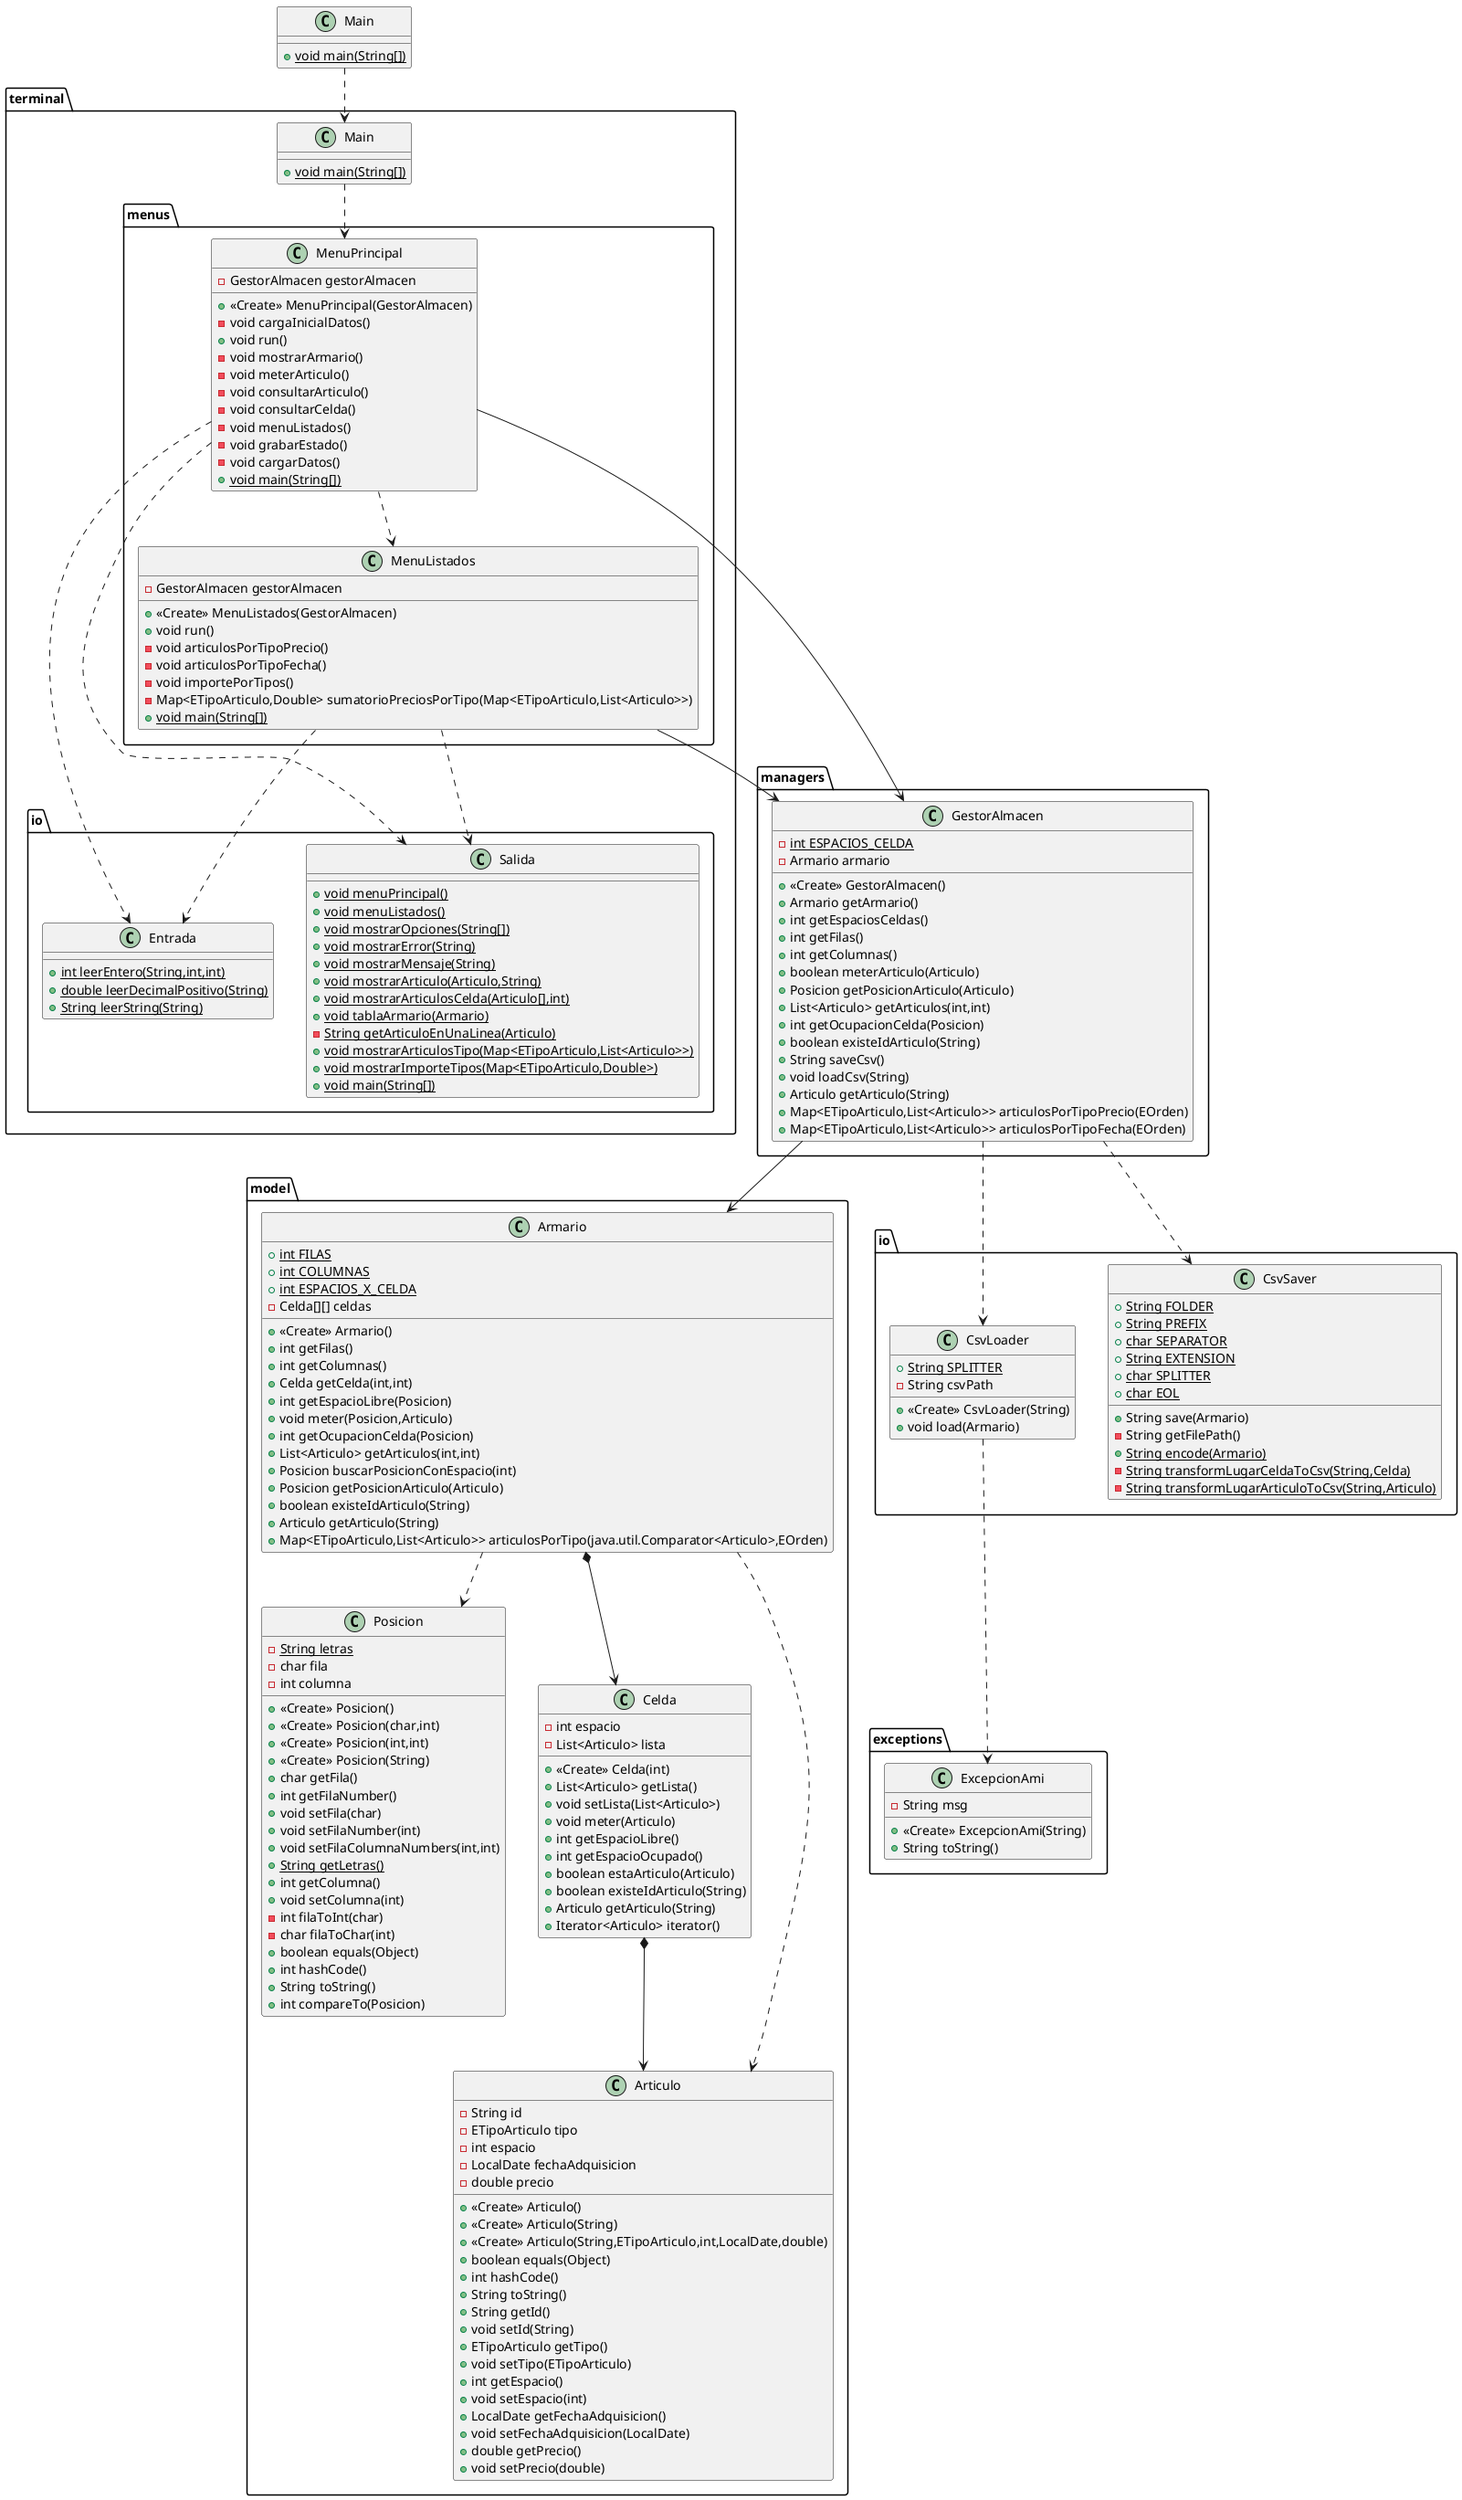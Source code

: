 @startuml
class terminal.io.Entrada {
+ {static} int leerEntero(String,int,int)
+ {static} double leerDecimalPositivo(String)
+ {static} String leerString(String)
}
class terminal.Main {
+ {static} void main(String[])
}
class io.CsvSaver {
+ {static} String FOLDER
+ {static} String PREFIX
+ {static} char SEPARATOR
+ {static} String EXTENSION
+ {static} char SPLITTER
+ {static} char EOL
+ String save(Armario)
- String getFilePath()
+ {static} String encode(Armario)
- {static} String transformLugarCeldaToCsv(String,Celda)
- {static} String transformLugarArticuloToCsv(String,Articulo)
}
class model.Celda {
- int espacio
- List<Articulo> lista
+ <<Create>> Celda(int)
+ List<Articulo> getLista()
+ void setLista(List<Articulo>)
+ void meter(Articulo)
+ int getEspacioLibre()
+ int getEspacioOcupado()
+ boolean estaArticulo(Articulo)
+ boolean existeIdArticulo(String)
+ Articulo getArticulo(String)
+ Iterator<Articulo> iterator()
}
class terminal.menus.MenuPrincipal {
- GestorAlmacen gestorAlmacen
+ <<Create>> MenuPrincipal(GestorAlmacen)
- void cargaInicialDatos()
+ void run()
- void mostrarArmario()
- void meterArticulo()
- void consultarArticulo()
- void consultarCelda()
- void menuListados()
- void grabarEstado()
- void cargarDatos()
+ {static} void main(String[])
}
class exceptions.ExcepcionAmi {
- String msg
+ <<Create>> ExcepcionAmi(String)
+ String toString()
}
class model.Articulo {
- String id
- ETipoArticulo tipo
- int espacio
- LocalDate fechaAdquisicion
- double precio
+ <<Create>> Articulo()
+ <<Create>> Articulo(String)
+ <<Create>> Articulo(String,ETipoArticulo,int,LocalDate,double)
+ boolean equals(Object)
+ int hashCode()
+ String toString()
+ String getId()
+ void setId(String)
+ ETipoArticulo getTipo()
+ void setTipo(ETipoArticulo)
+ int getEspacio()
+ void setEspacio(int)
+ LocalDate getFechaAdquisicion()
+ void setFechaAdquisicion(LocalDate)
+ double getPrecio()
+ void setPrecio(double)
}
class model.Posicion {
- {static} String letras
- char fila
- int columna
+ <<Create>> Posicion()
+ <<Create>> Posicion(char,int)
+ <<Create>> Posicion(int,int)
+ <<Create>> Posicion(String)
+ char getFila()
+ int getFilaNumber()
+ void setFila(char)
+ void setFilaNumber(int)
+ void setFilaColumnaNumbers(int,int)
+ {static} String getLetras()
+ int getColumna()
+ void setColumna(int)
- int filaToInt(char)
- char filaToChar(int)
+ boolean equals(Object)
+ int hashCode()
+ String toString()
+ int compareTo(Posicion)
}
class managers.GestorAlmacen {
- {static} int ESPACIOS_CELDA
- Armario armario
+ <<Create>> GestorAlmacen()
+ Armario getArmario()
+ int getEspaciosCeldas()
+ int getFilas()
+ int getColumnas()
+ boolean meterArticulo(Articulo)
+ Posicion getPosicionArticulo(Articulo)
+ List<Articulo> getArticulos(int,int)
+ int getOcupacionCelda(Posicion)
+ boolean existeIdArticulo(String)
+ String saveCsv()
+ void loadCsv(String)
+ Articulo getArticulo(String)
+ Map<ETipoArticulo,List<Articulo>> articulosPorTipoPrecio(EOrden)
+ Map<ETipoArticulo,List<Articulo>> articulosPorTipoFecha(EOrden)
}
class io.CsvLoader {
+ {static} String SPLITTER
- String csvPath
+ <<Create>> CsvLoader(String)
+ void load(Armario)
}
class Main {
+ {static} void main(String[])
}
class terminal.io.Salida {
+ {static} void menuPrincipal()
+ {static} void menuListados()
+ {static} void mostrarOpciones(String[])
+ {static} void mostrarError(String)
+ {static} void mostrarMensaje(String)
+ {static} void mostrarArticulo(Articulo,String)
+ {static} void mostrarArticulosCelda(Articulo[],int)
+ {static} void tablaArmario(Armario)
- {static} String getArticuloEnUnaLinea(Articulo)
+ {static} void mostrarArticulosTipo(Map<ETipoArticulo,List<Articulo>>)
+ {static} void mostrarImporteTipos(Map<ETipoArticulo,Double>)
+ {static} void main(String[])
}
class terminal.menus.MenuListados {
- GestorAlmacen gestorAlmacen
+ <<Create>> MenuListados(GestorAlmacen)
+ void run()
- void articulosPorTipoPrecio()
- void articulosPorTipoFecha()
- void importePorTipos()
- Map<ETipoArticulo,Double> sumatorioPreciosPorTipo(Map<ETipoArticulo,List<Articulo>>)
+ {static} void main(String[])
}
class model.Armario {
+ {static} int FILAS
+ {static} int COLUMNAS
+ {static} int ESPACIOS_X_CELDA
- Celda[][] celdas
+ <<Create>> Armario()
+ int getFilas()
+ int getColumnas()
+ Celda getCelda(int,int)
+ int getEspacioLibre(Posicion)
+ void meter(Posicion,Articulo)
+ int getOcupacionCelda(Posicion)
+ List<Articulo> getArticulos(int,int)
+ Posicion buscarPosicionConEspacio(int)
+ Posicion getPosicionArticulo(Articulo)
+ boolean existeIdArticulo(String)
+ Articulo getArticulo(String)
+ Map<ETipoArticulo,List<Articulo>> articulosPorTipo(java.util.Comparator<Articulo>,EOrden)
}

Main ..> terminal.Main
terminal.Main ..> terminal.menus.MenuPrincipal
terminal.menus.MenuPrincipal ..>  terminal.menus.MenuListados

terminal.menus.MenuPrincipal --> managers.GestorAlmacen
terminal.menus.MenuListados --> managers.GestorAlmacen
terminal.menus.MenuPrincipal ..> terminal.io.Entrada
terminal.menus.MenuPrincipal ..> terminal.io.Salida
terminal.menus.MenuListados ..> terminal.io.Entrada
terminal.menus.MenuListados ..> terminal.io.Salida

managers.GestorAlmacen --> model.Armario
managers.GestorAlmacen ..> io.CsvLoader
managers.GestorAlmacen ..> io.CsvSaver
io.CsvLoader ..> exceptions.ExcepcionAmi

model.Celda *--> model.Articulo
model.Armario *--> model.Celda
model.Armario ..> model.Posicion
model.Armario ..> model.Articulo

@enduml